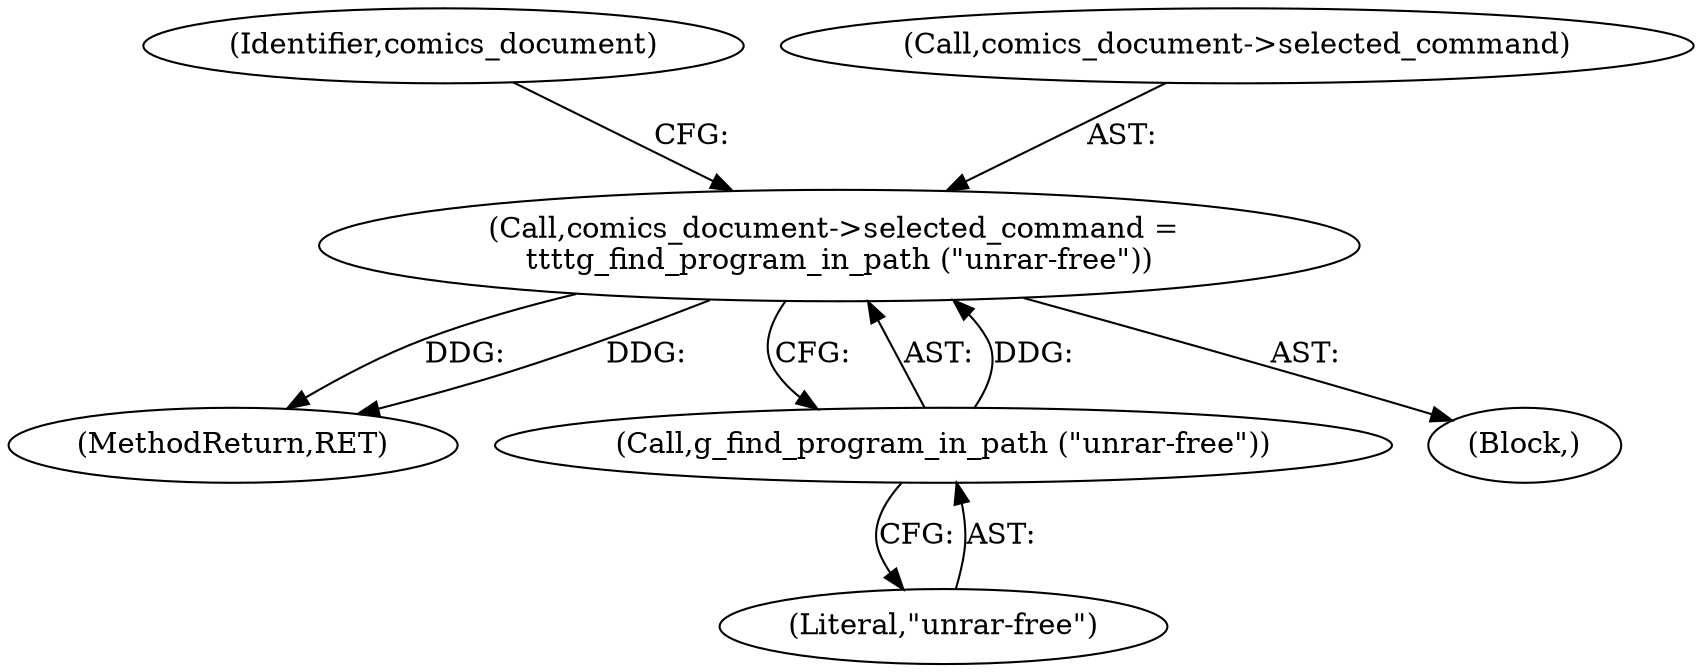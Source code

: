 digraph "0_evince_717df38fd8509bf883b70d680c9b1b3cf36732ee@pointer" {
"1000197" [label="(Call,comics_document->selected_command = \n\t\t\t\tg_find_program_in_path (\"unrar-free\"))"];
"1000201" [label="(Call,g_find_program_in_path (\"unrar-free\"))"];
"1000472" [label="(MethodReturn,RET)"];
"1000202" [label="(Literal,\"unrar-free\")"];
"1000197" [label="(Call,comics_document->selected_command = \n\t\t\t\tg_find_program_in_path (\"unrar-free\"))"];
"1000201" [label="(Call,g_find_program_in_path (\"unrar-free\"))"];
"1000132" [label="(Block,)"];
"1000205" [label="(Identifier,comics_document)"];
"1000198" [label="(Call,comics_document->selected_command)"];
"1000197" -> "1000132"  [label="AST: "];
"1000197" -> "1000201"  [label="CFG: "];
"1000198" -> "1000197"  [label="AST: "];
"1000201" -> "1000197"  [label="AST: "];
"1000205" -> "1000197"  [label="CFG: "];
"1000197" -> "1000472"  [label="DDG: "];
"1000197" -> "1000472"  [label="DDG: "];
"1000201" -> "1000197"  [label="DDG: "];
"1000201" -> "1000202"  [label="CFG: "];
"1000202" -> "1000201"  [label="AST: "];
}
